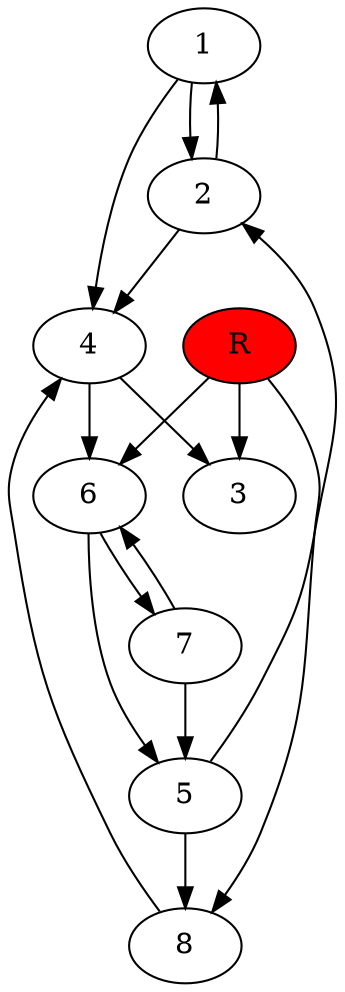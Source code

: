 digraph prb21980 {
	1
	2
	3
	4
	5
	6
	7
	8
	R [fillcolor="#ff0000" style=filled]
	1 -> 2
	1 -> 4
	2 -> 1
	2 -> 4
	4 -> 3
	4 -> 6
	5 -> 2
	5 -> 8
	6 -> 5
	6 -> 7
	7 -> 5
	7 -> 6
	8 -> 4
	R -> 3
	R -> 6
	R -> 8
}
